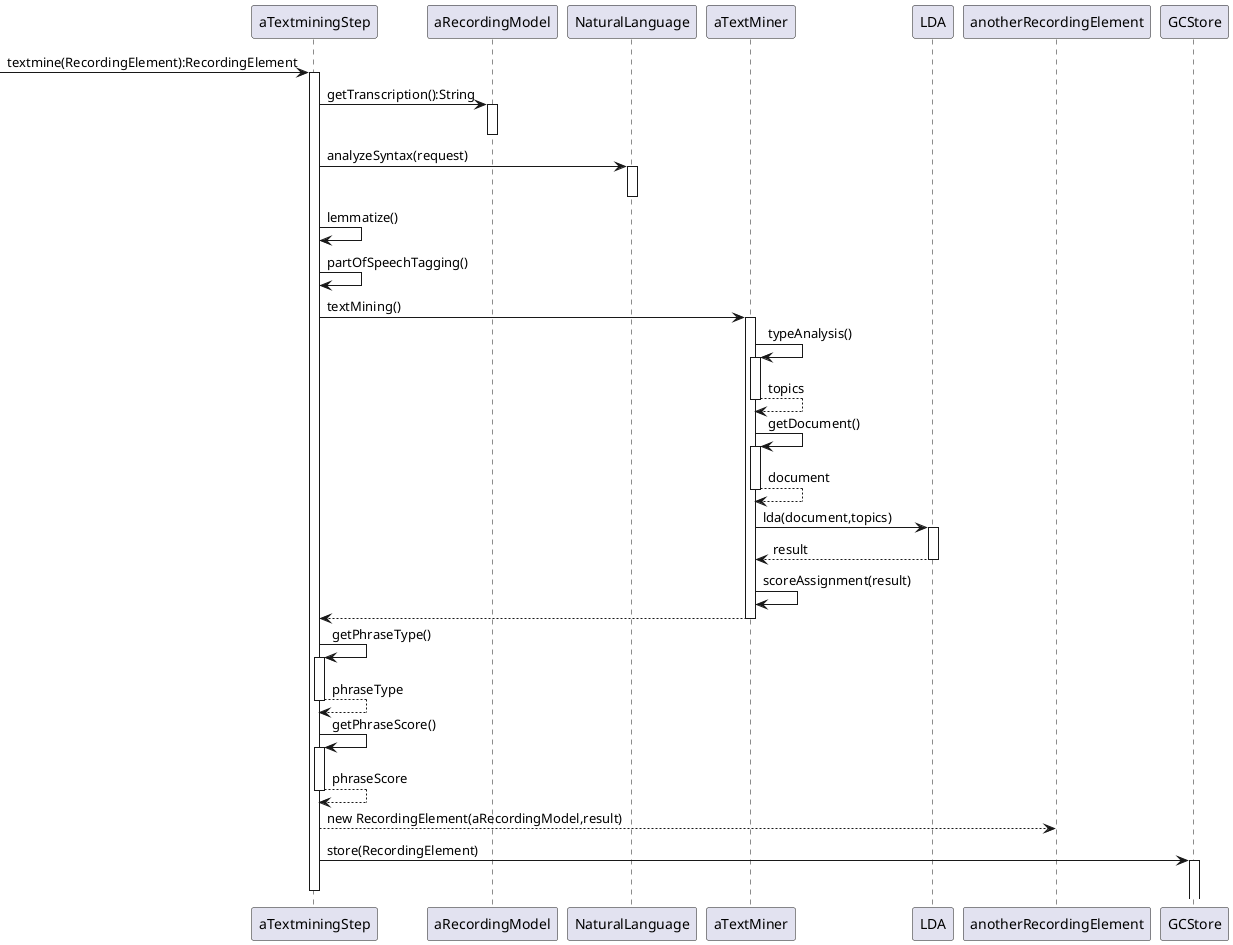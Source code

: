 @startuml

  [-> aTextminingStep: textmine(RecordingElement):RecordingElement
  activate aTextminingStep
  aTextminingStep -> aRecordingModel:getTranscription():String
  activate aRecordingModel
  deactivate aRecordingModel
  /'aTextminingStep -> aTextminingStep:requestNaturalLanguageAnalysis()
  activate aTextminingStep'/
  aTextminingStep -> NaturalLanguage: analyzeSyntax(request)
  activate NaturalLanguage
  deactivate NaturalLanguage

  /'activate NaturalLanguage
  NaturalLanguage --> aTextminingStep: result
  deactivate NaturalLanguage'/
  aTextminingStep -> aTextminingStep: lemmatize()
  /'activate aTextminingStep
  aTextminingStep -->aTextminingStep:result
  deactivate aTextminingStep'/
  aTextminingStep -> aTextminingStep:partOfSpeechTagging()
  /'activate aTextminingStep
  aTextminingStep-->aTextminingStep:result
  deactivate aTextminingStep
  aTextminingStep -->aTextminingStep:result
  deactivate aTextminingStep'/
  aTextminingStep -> aTextMiner: textMining()
  activate aTextMiner
  aTextMiner-> aTextMiner: typeAnalysis()
  activate aTextMiner
  aTextMiner--> aTextMiner: topics
  deactivate aTextMiner
  aTextMiner-> aTextMiner: getDocument()
  activate aTextMiner
  aTextMiner--> aTextMiner: document
  deactivate aTextMiner
  aTextMiner-> LDA: lda(document,topics)
  activate LDA
  LDA --> aTextMiner: result
  deactivate LDA
  aTextMiner-> aTextMiner: scoreAssignment(result)
  aTextMiner --> aTextminingStep
  deactivate aTextMiner
  aTextminingStep -> aTextminingStep: getPhraseType()
  activate aTextminingStep
  aTextminingStep --> aTextminingStep: phraseType
  deactivate aTextminingStep
  aTextminingStep -> aTextminingStep: getPhraseScore()
  activate aTextminingStep
  aTextminingStep --> aTextminingStep: phraseScore
  deactivate aTextminingStep
  aTextminingStep --> anotherRecordingElement: new RecordingElement(aRecordingModel,result)
  aTextminingStep -> GCStore: store(RecordingElement)
  activate GCStore
  deactivate aTextminingStep
@enduml
